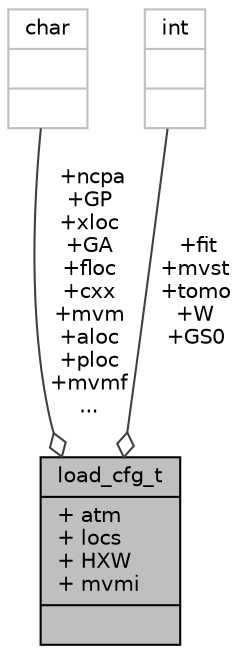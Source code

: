 digraph "load_cfg_t"
{
 // INTERACTIVE_SVG=YES
  bgcolor="transparent";
  edge [fontname="Helvetica",fontsize="10",labelfontname="Helvetica",labelfontsize="10"];
  node [fontname="Helvetica",fontsize="10",shape=record];
  Node247 [label="{load_cfg_t\n|+ atm\l+ locs\l+ HXW\l+ mvmi\l|}",height=0.2,width=0.4,color="black", fillcolor="grey75", style="filled", fontcolor="black"];
  Node248 -> Node247 [color="grey25",fontsize="10",style="solid",label=" +ncpa\n+GP\n+xloc\n+GA\n+floc\n+cxx\n+mvm\n+aloc\n+ploc\n+mvmf\n..." ,arrowhead="odiamond",fontname="Helvetica"];
  Node248 [label="{char\n||}",height=0.2,width=0.4,color="grey75"];
  Node249 -> Node247 [color="grey25",fontsize="10",style="solid",label=" +fit\n+mvst\n+tomo\n+W\n+GS0" ,arrowhead="odiamond",fontname="Helvetica"];
  Node249 [label="{int\n||}",height=0.2,width=0.4,color="grey75"];
}
